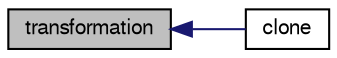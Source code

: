 digraph "transformation"
{
  bgcolor="transparent";
  edge [fontname="FreeSans",fontsize="10",labelfontname="FreeSans",labelfontsize="10"];
  node [fontname="FreeSans",fontsize="10",shape=record];
  rankdir="LR";
  Node622 [label="transformation",height=0.2,width=0.4,color="black", fillcolor="grey75", style="filled", fontcolor="black"];
  Node622 -> Node623 [dir="back",color="midnightblue",fontsize="10",style="solid",fontname="FreeSans"];
  Node623 [label="clone",height=0.2,width=0.4,color="black",URL="$a21390.html#a722fe8888a6a89517f707178d155124c",tooltip="Construct and return a clone. "];
}
